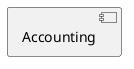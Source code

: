 @startuml
	[Accounting] as group___tep_accounting [[../groups/group___tep_accounting.html]]
@enduml

